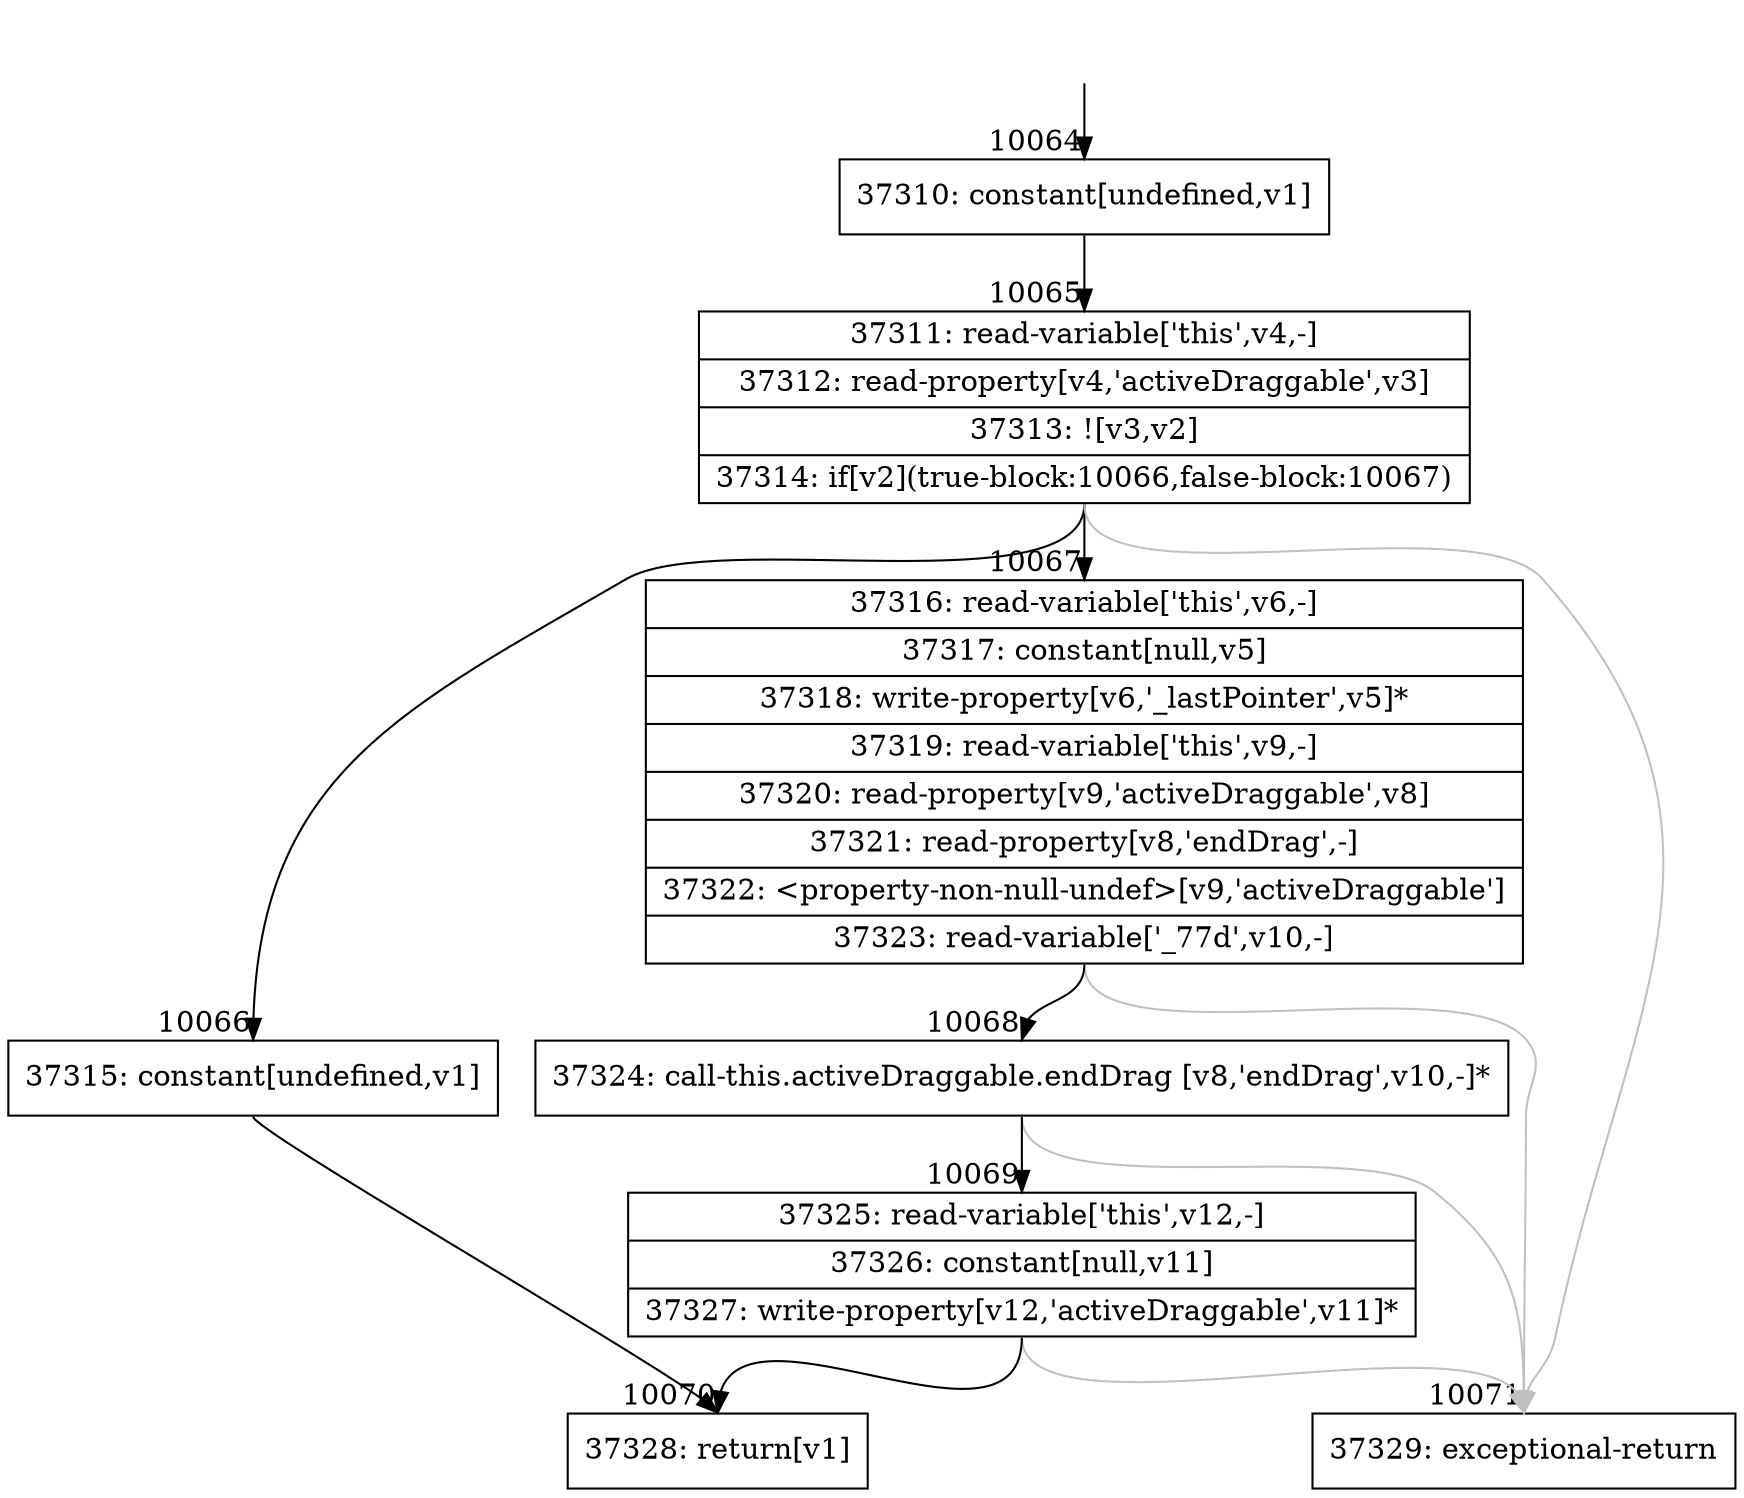 digraph {
rankdir="TD"
BB_entry718[shape=none,label=""];
BB_entry718 -> BB10064 [tailport=s, headport=n, headlabel="    10064"]
BB10064 [shape=record label="{37310: constant[undefined,v1]}" ] 
BB10064 -> BB10065 [tailport=s, headport=n, headlabel="      10065"]
BB10065 [shape=record label="{37311: read-variable['this',v4,-]|37312: read-property[v4,'activeDraggable',v3]|37313: ![v3,v2]|37314: if[v2](true-block:10066,false-block:10067)}" ] 
BB10065 -> BB10066 [tailport=s, headport=n, headlabel="      10066"]
BB10065 -> BB10067 [tailport=s, headport=n, headlabel="      10067"]
BB10065 -> BB10071 [tailport=s, headport=n, color=gray, headlabel="      10071"]
BB10066 [shape=record label="{37315: constant[undefined,v1]}" ] 
BB10066 -> BB10070 [tailport=s, headport=n, headlabel="      10070"]
BB10067 [shape=record label="{37316: read-variable['this',v6,-]|37317: constant[null,v5]|37318: write-property[v6,'_lastPointer',v5]*|37319: read-variable['this',v9,-]|37320: read-property[v9,'activeDraggable',v8]|37321: read-property[v8,'endDrag',-]|37322: \<property-non-null-undef\>[v9,'activeDraggable']|37323: read-variable['_77d',v10,-]}" ] 
BB10067 -> BB10068 [tailport=s, headport=n, headlabel="      10068"]
BB10067 -> BB10071 [tailport=s, headport=n, color=gray]
BB10068 [shape=record label="{37324: call-this.activeDraggable.endDrag [v8,'endDrag',v10,-]*}" ] 
BB10068 -> BB10069 [tailport=s, headport=n, headlabel="      10069"]
BB10068 -> BB10071 [tailport=s, headport=n, color=gray]
BB10069 [shape=record label="{37325: read-variable['this',v12,-]|37326: constant[null,v11]|37327: write-property[v12,'activeDraggable',v11]*}" ] 
BB10069 -> BB10070 [tailport=s, headport=n]
BB10069 -> BB10071 [tailport=s, headport=n, color=gray]
BB10070 [shape=record label="{37328: return[v1]}" ] 
BB10071 [shape=record label="{37329: exceptional-return}" ] 
//#$~ 7076
}

